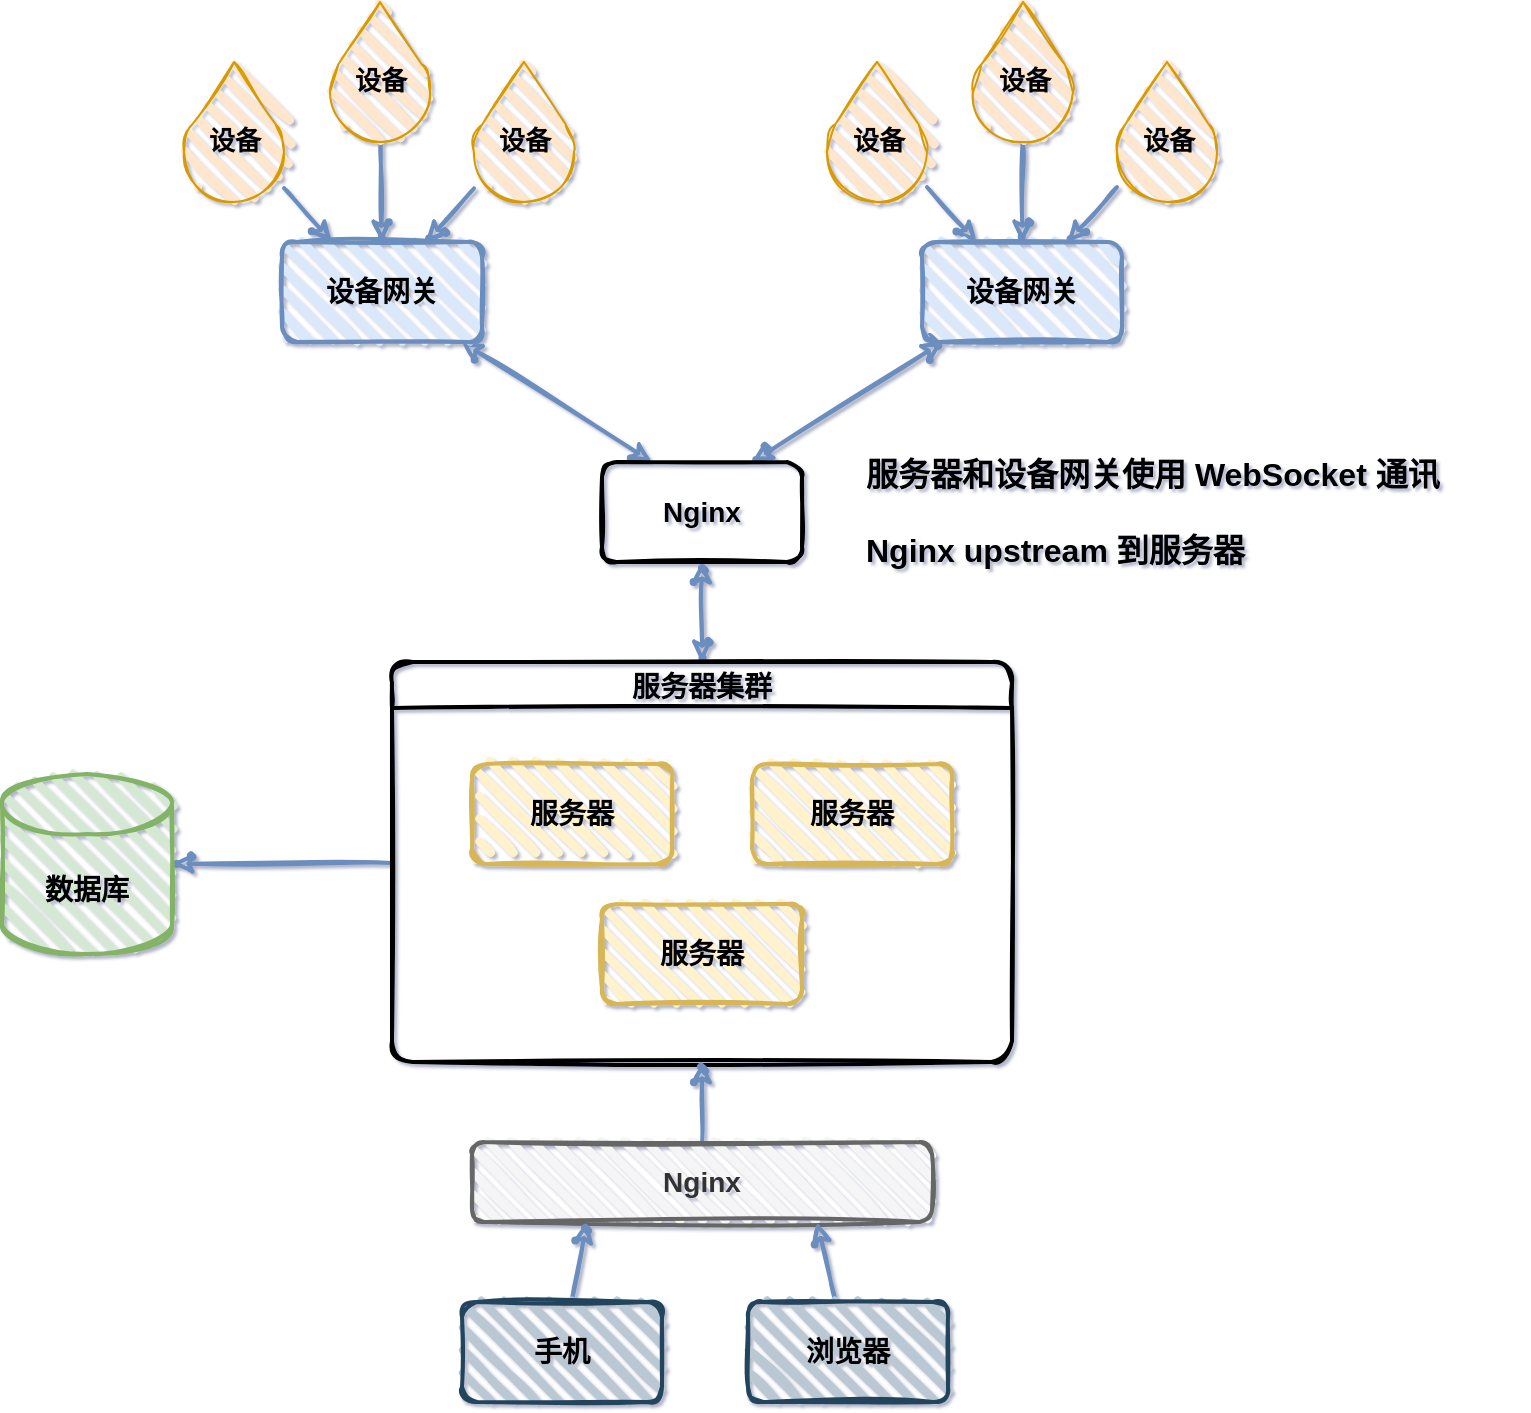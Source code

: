 <mxfile>
    <diagram id="yFync2UMTC5bewxASssJ" name="Page-1">
        <mxGraphModel dx="1138" dy="724" grid="1" gridSize="10" guides="1" tooltips="1" connect="1" arrows="1" fold="1" page="1" pageScale="1" pageWidth="1169" pageHeight="827" math="0" shadow="1">
            <root>
                <mxCell id="0"/>
                <mxCell id="1" parent="0"/>
                <mxCell id="56" style="edgeStyle=none;sketch=1;fillWeight=4;hachureGap=8;hachureAngle=45;orthogonalLoop=1;jettySize=auto;html=1;fontFamily=Helvetica;fontSize=13;startArrow=none;startFill=0;strokeColor=#6c8ebf;strokeWidth=2;fillColor=#dae8fc;" edge="1" parent="1" source="53" target="10">
                    <mxGeometry relative="1" as="geometry"/>
                </mxCell>
                <mxCell id="18" style="edgeStyle=none;sketch=1;fillWeight=4;hachureGap=8;hachureAngle=45;orthogonalLoop=1;jettySize=auto;html=1;fontSize=14;strokeColor=#6c8ebf;strokeWidth=2;fillColor=#dae8fc;entryX=0.25;entryY=0;entryDx=0;entryDy=0;startArrow=classic;startFill=1;" edge="1" parent="1" source="2" target="17">
                    <mxGeometry relative="1" as="geometry"/>
                </mxCell>
                <mxCell id="2" value="设备网关" style="rounded=1;whiteSpace=wrap;html=1;strokeWidth=2;fillWeight=4;hachureGap=8;hachureAngle=45;fillColor=#dae8fc;sketch=1;strokeColor=#6c8ebf;fontStyle=1;fontSize=14;" parent="1" vertex="1">
                    <mxGeometry x="350" y="190" width="100" height="50" as="geometry"/>
                </mxCell>
                <mxCell id="19" style="edgeStyle=none;sketch=1;fillWeight=4;hachureGap=8;hachureAngle=45;orthogonalLoop=1;jettySize=auto;html=1;entryX=0.75;entryY=0;entryDx=0;entryDy=0;fontSize=14;strokeColor=#6c8ebf;strokeWidth=2;fillColor=#dae8fc;startArrow=classic;startFill=1;" edge="1" parent="1" source="10" target="17">
                    <mxGeometry relative="1" as="geometry"/>
                </mxCell>
                <mxCell id="10" value="设备网关" style="rounded=1;whiteSpace=wrap;html=1;strokeWidth=2;fillWeight=4;hachureGap=8;hachureAngle=45;fillColor=#dae8fc;sketch=1;strokeColor=#6c8ebf;fontStyle=1;fontSize=14;" parent="1" vertex="1">
                    <mxGeometry x="670" y="190" width="100" height="50" as="geometry"/>
                </mxCell>
                <mxCell id="26" style="edgeStyle=none;sketch=1;fillWeight=4;hachureGap=8;hachureAngle=45;orthogonalLoop=1;jettySize=auto;html=1;fontSize=14;strokeColor=#6c8ebf;strokeWidth=2;fillColor=#dae8fc;startArrow=classic;startFill=1;" edge="1" parent="1" source="17" target="23">
                    <mxGeometry relative="1" as="geometry"/>
                </mxCell>
                <mxCell id="17" value="Nginx" style="rounded=1;whiteSpace=wrap;html=1;strokeWidth=2;fillWeight=4;hachureGap=8;hachureAngle=45;fillColor=none;sketch=1;fontStyle=1;fontSize=14;" vertex="1" parent="1">
                    <mxGeometry x="510" y="300" width="100" height="50" as="geometry"/>
                </mxCell>
                <mxCell id="28" style="edgeStyle=none;sketch=1;fillWeight=4;hachureGap=8;hachureAngle=45;orthogonalLoop=1;jettySize=auto;html=1;fontSize=14;strokeColor=#6c8ebf;strokeWidth=2;fillColor=#dae8fc;" edge="1" parent="1" source="23" target="27">
                    <mxGeometry relative="1" as="geometry"/>
                </mxCell>
                <mxCell id="23" value="服务器集群" style="swimlane;fontSize=14;strokeWidth=2;collapsible=0;rounded=1;fillColor=none;sketch=1;fillWeight=4;hachureGap=8;hachureAngle=45;" vertex="1" parent="1">
                    <mxGeometry x="405" y="400" width="310" height="200" as="geometry"/>
                </mxCell>
                <mxCell id="20" value="服务器" style="rounded=1;whiteSpace=wrap;html=1;strokeWidth=2;fillWeight=4;hachureGap=8;hachureAngle=45;fillColor=#fff2cc;sketch=1;strokeColor=#d6b656;fontStyle=1;fontSize=14;" vertex="1" parent="23">
                    <mxGeometry x="40" y="51" width="100" height="50" as="geometry"/>
                </mxCell>
                <mxCell id="24" value="服务器" style="rounded=1;whiteSpace=wrap;html=1;strokeWidth=2;fillWeight=4;hachureGap=8;hachureAngle=45;fillColor=#fff2cc;sketch=1;strokeColor=#d6b656;fontStyle=1;fontSize=14;" vertex="1" parent="23">
                    <mxGeometry x="180" y="51" width="100" height="50" as="geometry"/>
                </mxCell>
                <mxCell id="25" value="服务器" style="rounded=1;whiteSpace=wrap;html=1;strokeWidth=2;fillWeight=4;hachureGap=8;hachureAngle=45;fillColor=#fff2cc;sketch=1;strokeColor=#d6b656;fontStyle=1;fontSize=14;" vertex="1" parent="23">
                    <mxGeometry x="105" y="121" width="100" height="50" as="geometry"/>
                </mxCell>
                <mxCell id="27" value="数据库" style="shape=cylinder3;whiteSpace=wrap;html=1;boundedLbl=1;backgroundOutline=1;size=15;fontSize=14;strokeWidth=2;rounded=1;fontStyle=1;strokeColor=#82b366;fillColor=#d5e8d4;sketch=1;fillWeight=4;hachureGap=8;hachureAngle=45;" vertex="1" parent="1">
                    <mxGeometry x="210" y="456" width="85" height="90" as="geometry"/>
                </mxCell>
                <mxCell id="29" value="&lt;font style=&quot;font-size: 16px&quot;&gt;&lt;b&gt;服务器和设备网关使用 WebSocket 通讯&amp;nbsp;&lt;br&gt;&lt;br&gt;Nginx upstream 到服务器&lt;br&gt;&lt;/b&gt;&lt;/font&gt;" style="text;html=1;strokeColor=none;fillColor=none;align=left;verticalAlign=middle;whiteSpace=wrap;rounded=0;fontSize=14;" vertex="1" parent="1">
                    <mxGeometry x="640" y="292.5" width="330" height="65" as="geometry"/>
                </mxCell>
                <mxCell id="38" style="edgeStyle=none;sketch=1;fillWeight=4;hachureGap=8;hachureAngle=45;orthogonalLoop=1;jettySize=auto;html=1;entryX=0.5;entryY=1;entryDx=0;entryDy=0;fontSize=13;startArrow=none;startFill=0;strokeColor=#6c8ebf;strokeWidth=2;fillColor=#dae8fc;" edge="1" parent="1" source="33" target="23">
                    <mxGeometry relative="1" as="geometry"/>
                </mxCell>
                <mxCell id="33" value="Nginx" style="rounded=1;whiteSpace=wrap;html=1;strokeWidth=2;fillWeight=4;hachureGap=8;hachureAngle=45;fillColor=#f5f5f5;sketch=1;strokeColor=#666666;fontStyle=1;fontSize=14;fontColor=#333333;" vertex="1" parent="1">
                    <mxGeometry x="445" y="640" width="230" height="40" as="geometry"/>
                </mxCell>
                <mxCell id="36" style="edgeStyle=none;sketch=1;fillWeight=4;hachureGap=8;hachureAngle=45;orthogonalLoop=1;jettySize=auto;html=1;entryX=0.25;entryY=1;entryDx=0;entryDy=0;fontSize=13;startArrow=none;startFill=0;strokeColor=#6c8ebf;strokeWidth=2;fillColor=#dae8fc;" edge="1" parent="1" source="34" target="33">
                    <mxGeometry relative="1" as="geometry"/>
                </mxCell>
                <mxCell id="34" value="手机" style="rounded=1;whiteSpace=wrap;html=1;strokeWidth=2;fillWeight=4;hachureGap=8;hachureAngle=45;sketch=1;fontStyle=1;fontSize=14;fillColor=#bac8d3;strokeColor=#23445d;" vertex="1" parent="1">
                    <mxGeometry x="440" y="720" width="100" height="50" as="geometry"/>
                </mxCell>
                <mxCell id="37" style="edgeStyle=none;sketch=1;fillWeight=4;hachureGap=8;hachureAngle=45;orthogonalLoop=1;jettySize=auto;html=1;entryX=0.75;entryY=1;entryDx=0;entryDy=0;fontSize=13;startArrow=none;startFill=0;strokeColor=#6c8ebf;strokeWidth=2;fillColor=#dae8fc;" edge="1" parent="1" source="35" target="33">
                    <mxGeometry relative="1" as="geometry"/>
                </mxCell>
                <mxCell id="35" value="浏览器" style="rounded=1;whiteSpace=wrap;html=1;strokeWidth=2;fillWeight=4;hachureGap=8;hachureAngle=45;fillColor=#bac8d3;sketch=1;strokeColor=#23445d;fontStyle=1;fontSize=14;" vertex="1" parent="1">
                    <mxGeometry x="583" y="720" width="100" height="50" as="geometry"/>
                </mxCell>
                <mxCell id="47" style="edgeStyle=none;sketch=1;fillWeight=4;hachureGap=8;hachureAngle=45;orthogonalLoop=1;jettySize=auto;html=1;fontFamily=Helvetica;fontSize=13;startArrow=none;startFill=0;strokeColor=#6c8ebf;strokeWidth=2;fillColor=#dae8fc;" edge="1" parent="1" source="46" target="2">
                    <mxGeometry relative="1" as="geometry"/>
                </mxCell>
                <mxCell id="46" value="设备" style="verticalLabelPosition=middle;verticalAlign=middle;html=1;shape=mxgraph.basic.drop;sketch=1;fontSize=13;strokeWidth=1;rounded=1;fontStyle=1;strokeColor=#d79b00;fillColor=#ffe6cc;fillWeight=4;hachureGap=8;hachureAngle=45;labelPosition=center;align=center;spacingTop=8;fontFamily=Helvetica;flipH=0;" vertex="1" parent="1">
                    <mxGeometry x="374" y="70" width="50" height="70" as="geometry"/>
                </mxCell>
                <mxCell id="50" style="edgeStyle=none;sketch=1;fillWeight=4;hachureGap=8;hachureAngle=45;orthogonalLoop=1;jettySize=auto;html=1;entryX=0.25;entryY=0;entryDx=0;entryDy=0;fontFamily=Helvetica;fontSize=13;startArrow=none;startFill=0;strokeColor=#6c8ebf;strokeWidth=2;fillColor=#dae8fc;" edge="1" parent="1" source="48" target="2">
                    <mxGeometry relative="1" as="geometry"/>
                </mxCell>
                <mxCell id="48" value="设备" style="verticalLabelPosition=middle;verticalAlign=middle;html=1;shape=mxgraph.basic.drop;sketch=1;fontSize=13;strokeWidth=1;rounded=1;fontStyle=1;strokeColor=#d79b00;fillColor=#ffe6cc;fillWeight=4;hachureGap=8;hachureAngle=45;labelPosition=center;align=center;spacingTop=8;fontFamily=Helvetica;flipH=0;shadow=0;" vertex="1" parent="1">
                    <mxGeometry x="301" y="100" width="50" height="70" as="geometry"/>
                </mxCell>
                <mxCell id="51" style="edgeStyle=none;sketch=1;fillWeight=4;hachureGap=8;hachureAngle=45;orthogonalLoop=1;jettySize=auto;html=1;fontFamily=Helvetica;fontSize=13;startArrow=none;startFill=0;strokeColor=#6c8ebf;strokeWidth=2;fillColor=#dae8fc;" edge="1" parent="1" source="49" target="2">
                    <mxGeometry relative="1" as="geometry"/>
                </mxCell>
                <mxCell id="49" value="设备" style="verticalLabelPosition=middle;verticalAlign=middle;html=1;shape=mxgraph.basic.drop;sketch=1;fontSize=13;strokeWidth=1;rounded=1;fontStyle=1;strokeColor=#d79b00;fillColor=#ffe6cc;fillWeight=4;hachureGap=8;hachureAngle=45;labelPosition=center;align=center;spacingTop=8;fontFamily=Helvetica;flipH=0;" vertex="1" parent="1">
                    <mxGeometry x="446" y="100" width="50" height="70" as="geometry"/>
                </mxCell>
                <mxCell id="55" style="edgeStyle=none;sketch=1;fillWeight=4;hachureGap=8;hachureAngle=45;orthogonalLoop=1;jettySize=auto;html=1;fontFamily=Helvetica;fontSize=13;startArrow=none;startFill=0;strokeColor=#6c8ebf;strokeWidth=2;fillColor=#dae8fc;" edge="1" parent="1" source="52" target="10">
                    <mxGeometry relative="1" as="geometry"/>
                </mxCell>
                <mxCell id="52" value="设备" style="verticalLabelPosition=middle;verticalAlign=middle;html=1;shape=mxgraph.basic.drop;sketch=1;fontSize=13;strokeWidth=1;rounded=1;fontStyle=1;strokeColor=#d79b00;fillColor=#ffe6cc;fillWeight=4;hachureGap=8;hachureAngle=45;labelPosition=center;align=center;spacingTop=8;fontFamily=Helvetica;flipH=0;" vertex="1" parent="1">
                    <mxGeometry x="695.5" y="70" width="50" height="70" as="geometry"/>
                </mxCell>
                <mxCell id="53" value="设备" style="verticalLabelPosition=middle;verticalAlign=middle;html=1;shape=mxgraph.basic.drop;sketch=1;fontSize=13;strokeWidth=1;rounded=1;fontStyle=1;strokeColor=#d79b00;fillColor=#ffe6cc;fillWeight=4;hachureGap=8;hachureAngle=45;labelPosition=center;align=center;spacingTop=8;fontFamily=Helvetica;flipH=0;" vertex="1" parent="1">
                    <mxGeometry x="622.5" y="100" width="50" height="70" as="geometry"/>
                </mxCell>
                <mxCell id="57" style="edgeStyle=none;sketch=1;fillWeight=4;hachureGap=8;hachureAngle=45;orthogonalLoop=1;jettySize=auto;html=1;fontFamily=Helvetica;fontSize=13;startArrow=none;startFill=0;strokeColor=#6c8ebf;strokeWidth=2;fillColor=#dae8fc;" edge="1" parent="1" source="54" target="10">
                    <mxGeometry relative="1" as="geometry"/>
                </mxCell>
                <mxCell id="54" value="设备" style="verticalLabelPosition=middle;verticalAlign=middle;html=1;shape=mxgraph.basic.drop;sketch=1;fontSize=13;strokeWidth=1;rounded=1;fontStyle=1;strokeColor=#d79b00;fillColor=#ffe6cc;fillWeight=4;hachureGap=8;hachureAngle=45;labelPosition=center;align=center;spacingTop=8;fontFamily=Helvetica;flipH=0;" vertex="1" parent="1">
                    <mxGeometry x="767.5" y="100" width="50" height="70" as="geometry"/>
                </mxCell>
            </root>
        </mxGraphModel>
    </diagram>
</mxfile>
